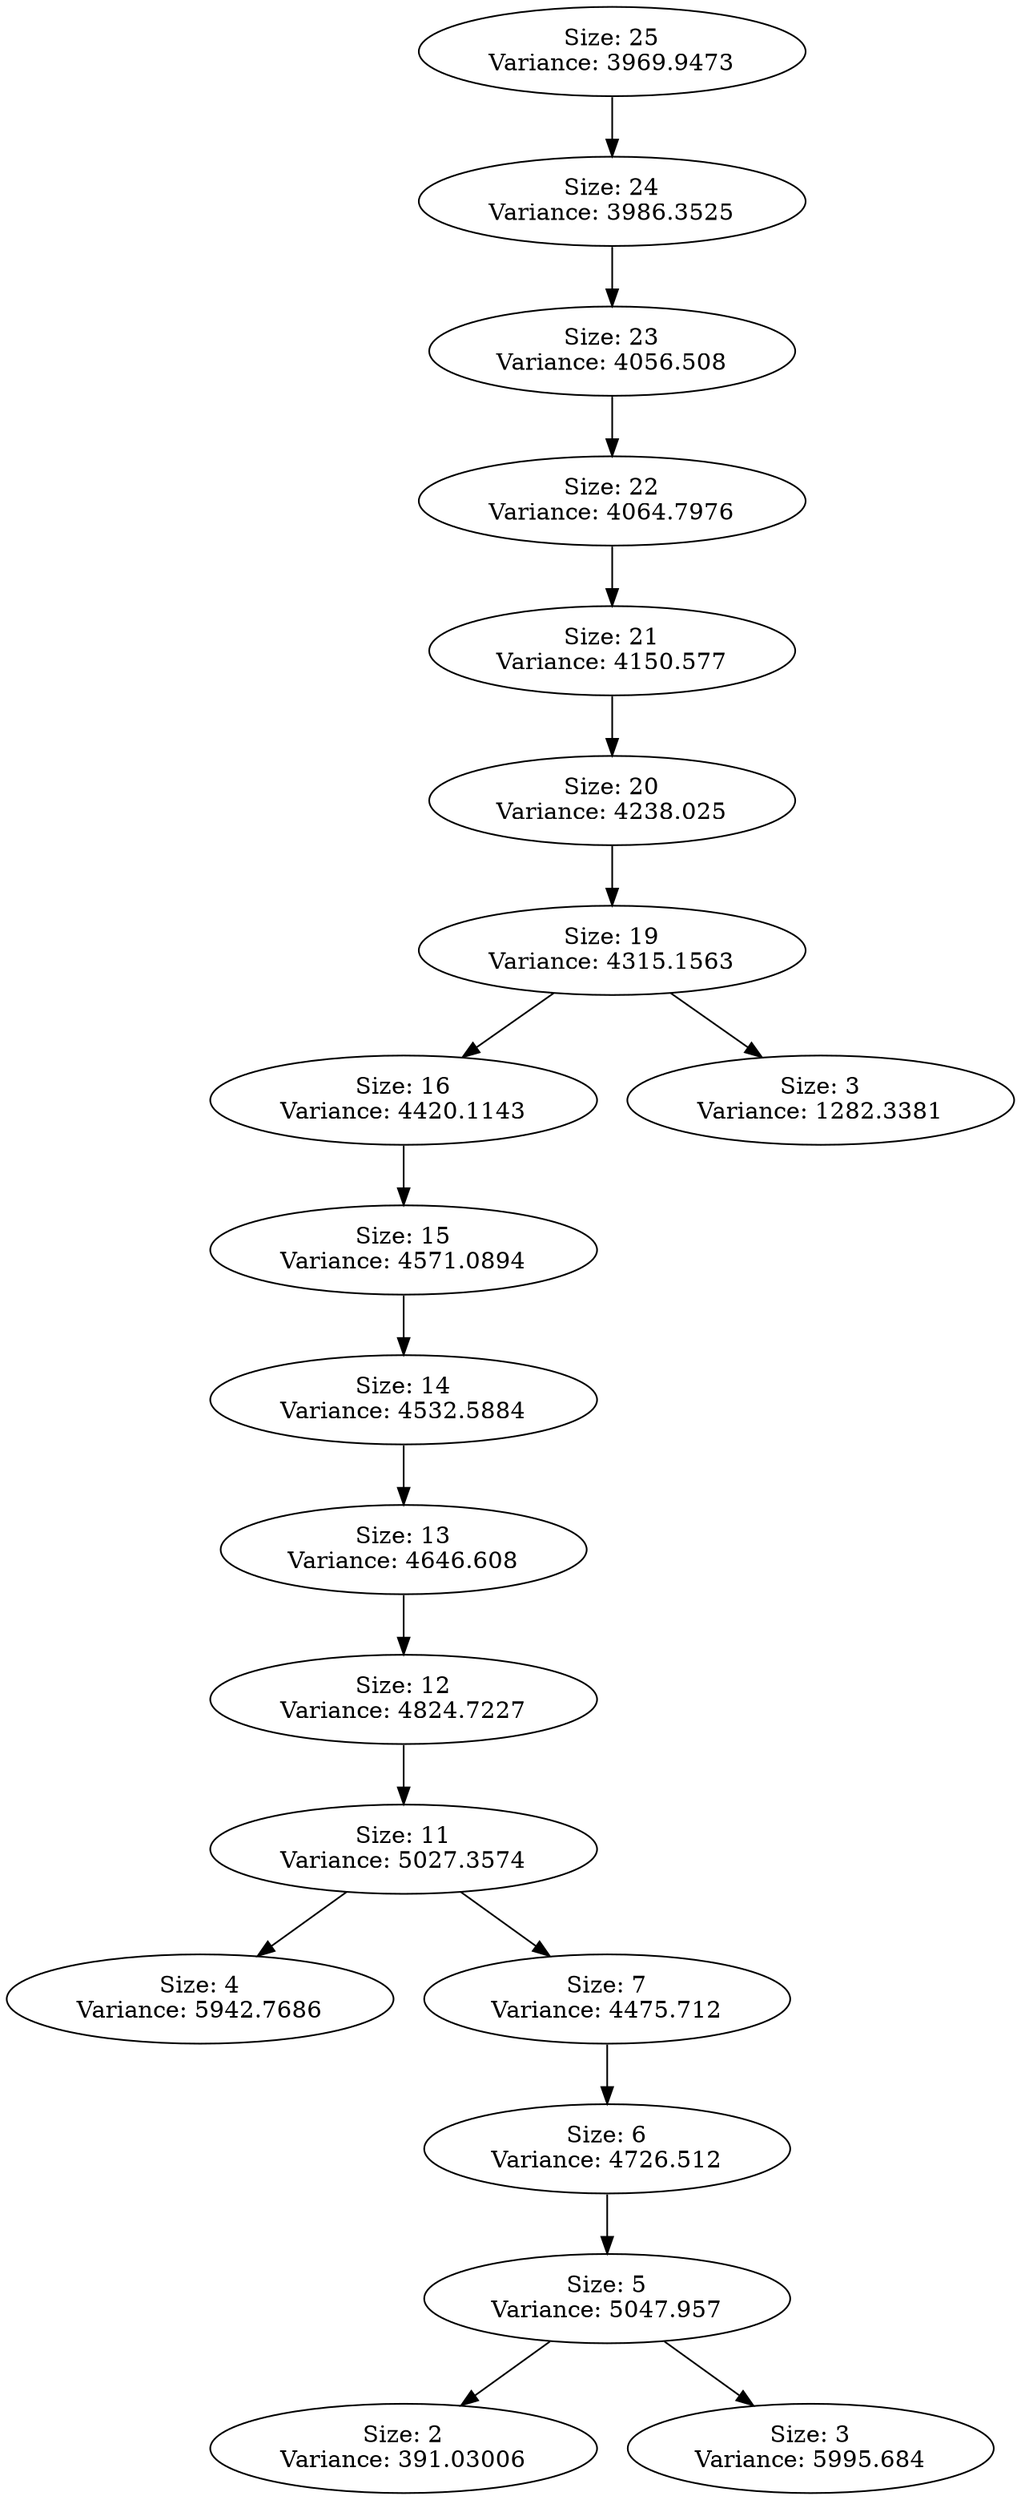 DIGRAPH G {
"Size: 25\nVariance: 3969.9473" -> "Size: 24\nVariance: 3986.3525" L=0;
"Size: 24\nVariance: 3986.3525" -> "Size: 23\nVariance: 4056.508" L=1;
"Size: 23\nVariance: 4056.508" -> "Size: 22\nVariance: 4064.7976" L=2;
"Size: 22\nVariance: 4064.7976" -> "Size: 21\nVariance: 4150.577" L=3;
"Size: 21\nVariance: 4150.577" -> "Size: 20\nVariance: 4238.025" L=4;
"Size: 20\nVariance: 4238.025" -> "Size: 19\nVariance: 4315.1563" L=5;
"Size: 19\nVariance: 4315.1563" -> "Size: 16\nVariance: 4420.1143" L=6;
"Size: 19\nVariance: 4315.1563" -> "Size: 3\nVariance: 1282.3381" L=6;
"Size: 16\nVariance: 4420.1143" -> "Size: 15\nVariance: 4571.0894" L=7;
"Size: 15\nVariance: 4571.0894" -> "Size: 14\nVariance: 4532.5884" L=8;
"Size: 14\nVariance: 4532.5884" -> "Size: 13\nVariance: 4646.608" L=9;
"Size: 13\nVariance: 4646.608" -> "Size: 12\nVariance: 4824.7227" L=10;
"Size: 12\nVariance: 4824.7227" -> "Size: 11\nVariance: 5027.3574" L=11;
"Size: 11\nVariance: 5027.3574" -> "Size: 4\nVariance: 5942.7686" L=12;
"Size: 11\nVariance: 5027.3574" -> "Size: 7\nVariance: 4475.712" L=12;
"Size: 7\nVariance: 4475.712" -> "Size: 6\nVariance: 4726.512" L=13;
"Size: 6\nVariance: 4726.512" -> "Size: 5\nVariance: 5047.957" L=14;
"Size: 5\nVariance: 5047.957" -> "Size: 2\nVariance: 391.03006" L=15;
"Size: 5\nVariance: 5047.957" -> "Size: 3\nVariance: 5995.684" L=15;
}

